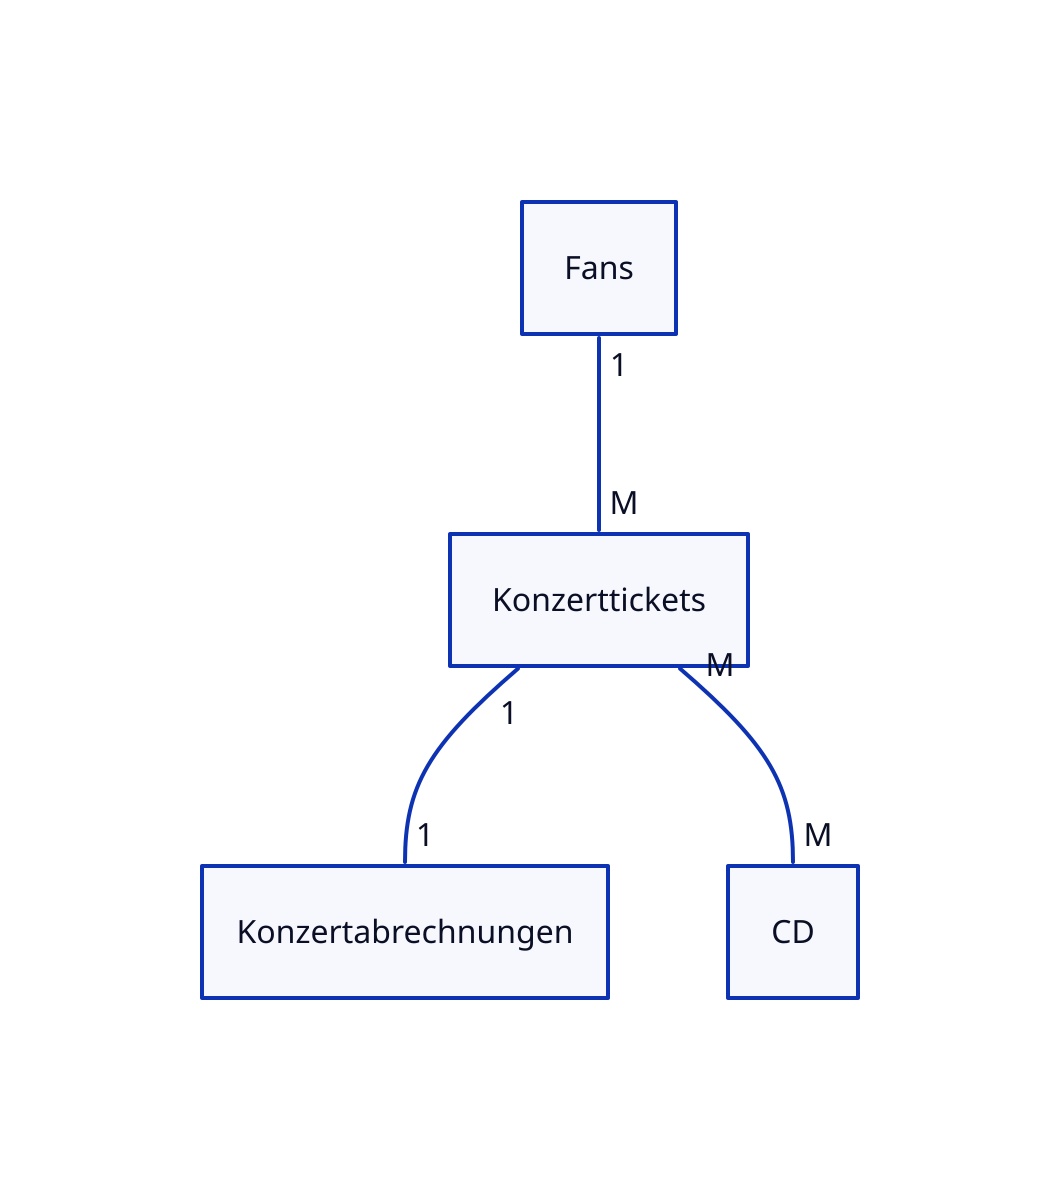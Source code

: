 Fans
Konzertabrechnungen 
CD
Konzerttickets 

Fans -- Konzerttickets  {
    source-arrowhead: 1
    target-arrowhead: M
}
Konzerttickets  -- Konzertabrechnungen {
    source-arrowhead: 1
    target-arrowhead: 1
}
Konzerttickets  -- CD {
    source-arrowhead: M
    target-arrowhead: M
}
